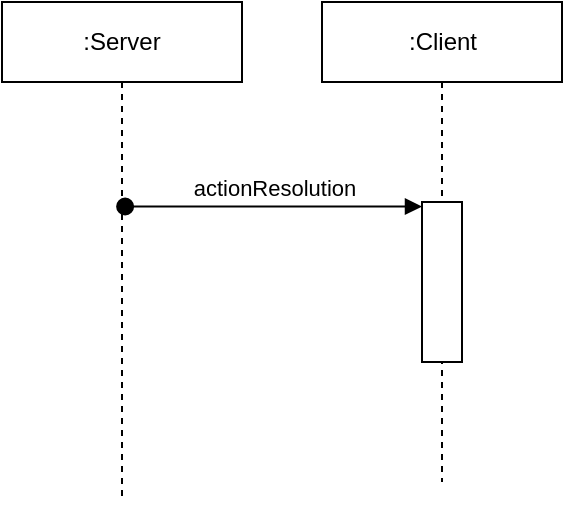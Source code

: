 <mxfile version="12.5.3" type="device"><diagram id="Q48sJVTnE4aQ8AZwz-jl" name="Page-1"><mxGraphModel dx="447" dy="461" grid="1" gridSize="10" guides="1" tooltips="1" connect="1" arrows="1" fold="1" page="1" pageScale="1" pageWidth="850" pageHeight="1100" math="0" shadow="0"><root><mxCell id="0"/><mxCell id="1" parent="0"/><mxCell id="L0bEQid_IZUOVHKW-cCc-1" value=":Client" style="html=1;points=[];perimeter=orthogonalPerimeter;shape=umlLifeline;participant=label;fontFamily=Helvetica;fontSize=12;fontColor=#000000;align=center;strokeColor=#000000;fillColor=#ffffff;recursiveResize=0;container=1;collapsible=0;" vertex="1" parent="1"><mxGeometry x="260" y="130" width="120" height="240" as="geometry"/></mxCell><mxCell id="L0bEQid_IZUOVHKW-cCc-6" value="" style="html=1;points=[];perimeter=orthogonalPerimeter;" vertex="1" parent="L0bEQid_IZUOVHKW-cCc-1"><mxGeometry x="50" y="100" width="20" height="80" as="geometry"/></mxCell><mxCell id="L0bEQid_IZUOVHKW-cCc-2" value=":Server" style="shape=umlLifeline;perimeter=lifelinePerimeter;whiteSpace=wrap;html=1;container=1;collapsible=0;recursiveResize=0;outlineConnect=0;" vertex="1" parent="1"><mxGeometry x="100" y="130" width="120" height="250" as="geometry"/></mxCell><mxCell id="L0bEQid_IZUOVHKW-cCc-7" value="actionResolution" style="html=1;verticalAlign=bottom;startArrow=oval;endArrow=block;startSize=8;exitX=0.513;exitY=0.409;exitDx=0;exitDy=0;exitPerimeter=0;" edge="1" target="L0bEQid_IZUOVHKW-cCc-6" parent="1" source="L0bEQid_IZUOVHKW-cCc-2"><mxGeometry relative="1" as="geometry"><mxPoint x="260" y="230" as="sourcePoint"/></mxGeometry></mxCell></root></mxGraphModel></diagram></mxfile>